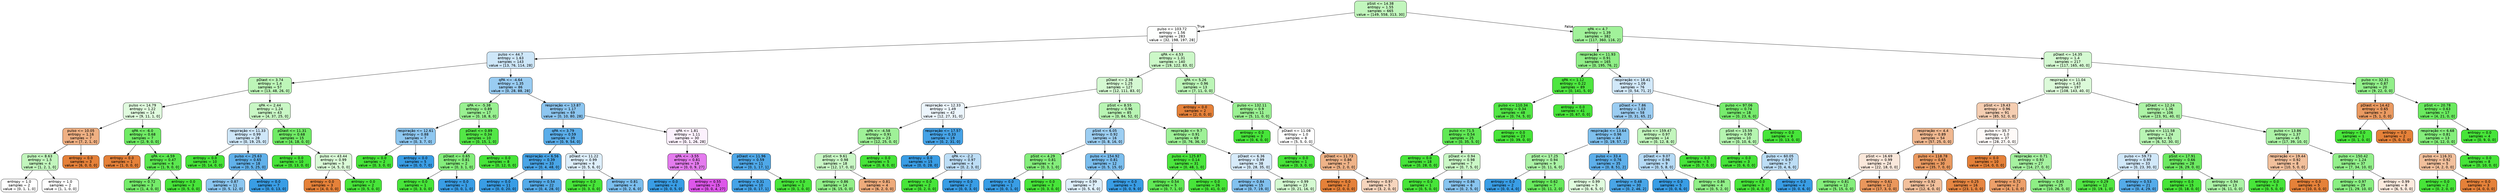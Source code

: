 digraph Tree {
node [shape=box, style="filled, rounded", color="black", fontname="helvetica"] ;
edge [fontname="helvetica"] ;
0 [label="pSist <= 14.38\nentropy = 1.55\nsamples = 665\nvalue = [149, 558, 313, 30]", fillcolor="#c2f6bd"] ;
1 [label="pulso <= 103.72\nentropy = 1.56\nsamples = 283\nvalue = [32, 198, 197, 28]", fillcolor="#fefffe"] ;
0 -> 1 [labeldistance=2.5, labelangle=45, headlabel="True"] ;
2 [label="pulso <= 44.7\nentropy = 1.63\nsamples = 143\nvalue = [13, 76, 114, 28]", fillcolor="#cee7f9"] ;
1 -> 2 ;
3 [label="pDiast <= 3.74\nentropy = 1.4\nsamples = 57\nvalue = [13, 48, 26, 0]", fillcolor="#bdf6b8"] ;
2 -> 3 ;
4 [label="pulso <= 14.79\nentropy = 1.22\nsamples = 14\nvalue = [9, 11, 1, 0]", fillcolor="#e0fbde"] ;
3 -> 4 ;
5 [label="pulso <= 10.05\nentropy = 1.16\nsamples = 7\nvalue = [7, 2, 1, 0]", fillcolor="#efb083"] ;
4 -> 5 ;
6 [label="pulso <= 8.63\nentropy = 1.5\nsamples = 4\nvalue = [1, 2, 1, 0]", fillcolor="#c2f6bd"] ;
5 -> 6 ;
7 [label="entropy = 1.0\nsamples = 2\nvalue = [0, 1, 1, 0]", fillcolor="#ffffff"] ;
6 -> 7 ;
8 [label="entropy = 1.0\nsamples = 2\nvalue = [1, 1, 0, 0]", fillcolor="#ffffff"] ;
6 -> 8 ;
9 [label="entropy = 0.0\nsamples = 3\nvalue = [6, 0, 0, 0]", fillcolor="#e58139"] ;
5 -> 9 ;
10 [label="qPA <= -6.0\nentropy = 0.68\nsamples = 7\nvalue = [2, 9, 0, 0]", fillcolor="#70eb65"] ;
4 -> 10 ;
11 [label="entropy = 0.0\nsamples = 1\nvalue = [1, 0, 0, 0]", fillcolor="#e58139"] ;
10 -> 11 ;
12 [label="qPA <= -4.59\nentropy = 0.47\nsamples = 6\nvalue = [1, 9, 0, 0]", fillcolor="#5be84f"] ;
10 -> 12 ;
13 [label="entropy = 0.72\nsamples = 3\nvalue = [1, 4, 0, 0]", fillcolor="#75ec6a"] ;
12 -> 13 ;
14 [label="entropy = 0.0\nsamples = 3\nvalue = [0, 5, 0, 0]", fillcolor="#47e539"] ;
12 -> 14 ;
15 [label="qPA <= 2.44\nentropy = 1.24\nsamples = 43\nvalue = [4, 37, 25, 0]", fillcolor="#c9f7c5"] ;
3 -> 15 ;
16 [label="respiração <= 11.33\nentropy = 0.99\nsamples = 28\nvalue = [0, 19, 25, 0]", fillcolor="#cfe7f9"] ;
15 -> 16 ;
17 [label="entropy = 0.0\nsamples = 10\nvalue = [0, 14, 0, 0]", fillcolor="#47e539"] ;
16 -> 17 ;
18 [label="pulso <= 25.63\nentropy = 0.65\nsamples = 18\nvalue = [0, 5, 25, 0]", fillcolor="#61b1ea"] ;
16 -> 18 ;
19 [label="entropy = 0.87\nsamples = 11\nvalue = [0, 5, 12, 0]", fillcolor="#8bc6f0"] ;
18 -> 19 ;
20 [label="entropy = 0.0\nsamples = 7\nvalue = [0, 0, 13, 0]", fillcolor="#399de5"] ;
18 -> 20 ;
21 [label="pDiast <= 11.31\nentropy = 0.68\nsamples = 15\nvalue = [4, 18, 0, 0]", fillcolor="#70eb65"] ;
15 -> 21 ;
22 [label="entropy = 0.0\nsamples = 10\nvalue = [0, 13, 0, 0]", fillcolor="#47e539"] ;
21 -> 22 ;
23 [label="pulso <= 43.44\nentropy = 0.99\nsamples = 5\nvalue = [4, 5, 0, 0]", fillcolor="#dafad7"] ;
21 -> 23 ;
24 [label="entropy = 0.0\nsamples = 3\nvalue = [4, 0, 0, 0]", fillcolor="#e58139"] ;
23 -> 24 ;
25 [label="entropy = 0.0\nsamples = 2\nvalue = [0, 5, 0, 0]", fillcolor="#47e539"] ;
23 -> 25 ;
26 [label="qPA <= -4.64\nentropy = 1.35\nsamples = 86\nvalue = [0, 28, 88, 28]", fillcolor="#99ccf2"] ;
2 -> 26 ;
27 [label="qPA <= -5.38\nentropy = 0.89\nsamples = 17\nvalue = [0, 18, 8, 0]", fillcolor="#99f191"] ;
26 -> 27 ;
28 [label="respiração <= 12.61\nentropy = 0.88\nsamples = 7\nvalue = [0, 3, 7, 0]", fillcolor="#8ec7f0"] ;
27 -> 28 ;
29 [label="entropy = 0.0\nsamples = 2\nvalue = [0, 3, 0, 0]", fillcolor="#47e539"] ;
28 -> 29 ;
30 [label="entropy = 0.0\nsamples = 5\nvalue = [0, 0, 7, 0]", fillcolor="#399de5"] ;
28 -> 30 ;
31 [label="pDiast <= 0.89\nentropy = 0.34\nsamples = 10\nvalue = [0, 15, 1, 0]", fillcolor="#53e746"] ;
27 -> 31 ;
32 [label="pDiast <= 0.65\nentropy = 0.81\nsamples = 2\nvalue = [0, 3, 1, 0]", fillcolor="#84ee7b"] ;
31 -> 32 ;
33 [label="entropy = 0.0\nsamples = 1\nvalue = [0, 3, 0, 0]", fillcolor="#47e539"] ;
32 -> 33 ;
34 [label="entropy = 0.0\nsamples = 1\nvalue = [0, 0, 1, 0]", fillcolor="#399de5"] ;
32 -> 34 ;
35 [label="entropy = 0.0\nsamples = 8\nvalue = [0, 12, 0, 0]", fillcolor="#47e539"] ;
31 -> 35 ;
36 [label="respiração <= 13.87\nentropy = 1.17\nsamples = 69\nvalue = [0, 10, 80, 28]", fillcolor="#8dc6f0"] ;
26 -> 36 ;
37 [label="qPA <= 3.79\nentropy = 0.59\nsamples = 39\nvalue = [0, 9, 54, 0]", fillcolor="#5aade9"] ;
36 -> 37 ;
38 [label="respiração <= 6.56\nentropy = 0.39\nsamples = 33\nvalue = [0, 4, 48, 0]", fillcolor="#49a5e7"] ;
37 -> 38 ;
39 [label="entropy = 0.0\nsamples = 11\nvalue = [0, 0, 20, 0]", fillcolor="#399de5"] ;
38 -> 39 ;
40 [label="entropy = 0.54\nsamples = 22\nvalue = [0, 4, 28, 0]", fillcolor="#55abe9"] ;
38 -> 40 ;
41 [label="pDiast <= 11.22\nentropy = 0.99\nsamples = 6\nvalue = [0, 5, 6, 0]", fillcolor="#deeffb"] ;
37 -> 41 ;
42 [label="entropy = 0.0\nsamples = 2\nvalue = [0, 3, 0, 0]", fillcolor="#47e539"] ;
41 -> 42 ;
43 [label="entropy = 0.81\nsamples = 4\nvalue = [0, 2, 6, 0]", fillcolor="#7bbeee"] ;
41 -> 43 ;
44 [label="qPA <= 1.81\nentropy = 1.11\nsamples = 30\nvalue = [0, 1, 26, 28]", fillcolor="#fcf1fd"] ;
36 -> 44 ;
45 [label="qPA <= -3.55\nentropy = 0.81\nsamples = 19\nvalue = [0, 0, 9, 27]", fillcolor="#e47bee"] ;
44 -> 45 ;
46 [label="entropy = 0.0\nsamples = 4\nvalue = [0, 0, 5, 0]", fillcolor="#399de5"] ;
45 -> 46 ;
47 [label="entropy = 0.55\nsamples = 15\nvalue = [0, 0, 4, 27]", fillcolor="#dd56e9"] ;
45 -> 47 ;
48 [label="pDiast <= 11.96\nentropy = 0.59\nsamples = 11\nvalue = [0, 1, 17, 1]", fillcolor="#4fa8e8"] ;
44 -> 48 ;
49 [label="entropy = 0.31\nsamples = 10\nvalue = [0, 0, 17, 1]", fillcolor="#45a3e7"] ;
48 -> 49 ;
50 [label="entropy = 0.0\nsamples = 1\nvalue = [0, 1, 0, 0]", fillcolor="#47e539"] ;
48 -> 50 ;
51 [label="qPA <= 4.53\nentropy = 1.31\nsamples = 140\nvalue = [19, 122, 83, 0]", fillcolor="#ccf8c8"] ;
1 -> 51 ;
52 [label="pDiast <= 2.38\nentropy = 1.25\nsamples = 127\nvalue = [12, 111, 83, 0]", fillcolor="#d5f9d2"] ;
51 -> 52 ;
53 [label="respiração <= 12.33\nentropy = 1.49\nsamples = 42\nvalue = [12, 27, 31, 0]", fillcolor="#edf6fd"] ;
52 -> 53 ;
54 [label="qPA <= -4.58\nentropy = 0.91\nsamples = 23\nvalue = [12, 25, 0, 0]", fillcolor="#9ff198"] ;
53 -> 54 ;
55 [label="pSist <= 9.61\nentropy = 0.98\nsamples = 18\nvalue = [12, 17, 0, 0]", fillcolor="#c9f7c5"] ;
54 -> 55 ;
56 [label="entropy = 0.86\nsamples = 14\nvalue = [6, 15, 0, 0]", fillcolor="#91ef88"] ;
55 -> 56 ;
57 [label="entropy = 0.81\nsamples = 4\nvalue = [6, 2, 0, 0]", fillcolor="#eeab7b"] ;
55 -> 57 ;
58 [label="entropy = 0.0\nsamples = 5\nvalue = [0, 8, 0, 0]", fillcolor="#47e539"] ;
54 -> 58 ;
59 [label="respiração <= 17.57\nentropy = 0.33\nsamples = 19\nvalue = [0, 2, 31, 0]", fillcolor="#46a3e7"] ;
53 -> 59 ;
60 [label="entropy = 0.0\nsamples = 15\nvalue = [0, 0, 28, 0]", fillcolor="#399de5"] ;
59 -> 60 ;
61 [label="qPA <= -2.2\nentropy = 0.97\nsamples = 4\nvalue = [0, 2, 3, 0]", fillcolor="#bddef6"] ;
59 -> 61 ;
62 [label="entropy = 0.0\nsamples = 2\nvalue = [0, 2, 0, 0]", fillcolor="#47e539"] ;
61 -> 62 ;
63 [label="entropy = 0.0\nsamples = 2\nvalue = [0, 0, 3, 0]", fillcolor="#399de5"] ;
61 -> 63 ;
64 [label="pSist <= 8.55\nentropy = 0.96\nsamples = 85\nvalue = [0, 84, 52, 0]", fillcolor="#b9f5b4"] ;
52 -> 64 ;
65 [label="pSist <= 6.05\nentropy = 0.92\nsamples = 16\nvalue = [0, 8, 16, 0]", fillcolor="#9ccef2"] ;
64 -> 65 ;
66 [label="pSist <= 4.29\nentropy = 0.81\nsamples = 4\nvalue = [0, 3, 1, 0]", fillcolor="#84ee7b"] ;
65 -> 66 ;
67 [label="entropy = 0.0\nsamples = 1\nvalue = [0, 0, 1, 0]", fillcolor="#399de5"] ;
66 -> 67 ;
68 [label="entropy = 0.0\nsamples = 3\nvalue = [0, 3, 0, 0]", fillcolor="#47e539"] ;
66 -> 68 ;
69 [label="pulso <= 154.92\nentropy = 0.81\nsamples = 12\nvalue = [0, 5, 15, 0]", fillcolor="#7bbeee"] ;
65 -> 69 ;
70 [label="entropy = 0.99\nsamples = 7\nvalue = [0, 5, 6, 0]", fillcolor="#deeffb"] ;
69 -> 70 ;
71 [label="entropy = 0.0\nsamples = 5\nvalue = [0, 0, 9, 0]", fillcolor="#399de5"] ;
69 -> 71 ;
72 [label="respiração <= 9.7\nentropy = 0.91\nsamples = 69\nvalue = [0, 76, 36, 0]", fillcolor="#9ef197"] ;
64 -> 72 ;
73 [label="pulso <= 125.87\nentropy = 0.14\nsamples = 31\nvalue = [0, 48, 1, 0]", fillcolor="#4be63d"] ;
72 -> 73 ;
74 [label="entropy = 0.54\nsamples = 5\nvalue = [0, 7, 1, 0]", fillcolor="#61e955"] ;
73 -> 74 ;
75 [label="entropy = 0.0\nsamples = 26\nvalue = [0, 41, 0, 0]", fillcolor="#47e539"] ;
73 -> 75 ;
76 [label="pDiast <= 6.36\nentropy = 0.99\nsamples = 38\nvalue = [0, 28, 35, 0]", fillcolor="#d7ebfa"] ;
72 -> 76 ;
77 [label="entropy = 0.84\nsamples = 15\nvalue = [0, 7, 19, 0]", fillcolor="#82c1ef"] ;
76 -> 77 ;
78 [label="entropy = 0.99\nsamples = 23\nvalue = [0, 21, 16, 0]", fillcolor="#d3f9d0"] ;
76 -> 78 ;
79 [label="qPA <= 5.26\nentropy = 0.96\nsamples = 13\nvalue = [7, 11, 0, 0]", fillcolor="#bcf6b7"] ;
51 -> 79 ;
80 [label="entropy = 0.0\nsamples = 2\nvalue = [2, 0, 0, 0]", fillcolor="#e58139"] ;
79 -> 80 ;
81 [label="pulso <= 132.11\nentropy = 0.9\nsamples = 11\nvalue = [5, 11, 0, 0]", fillcolor="#9bf193"] ;
79 -> 81 ;
82 [label="entropy = 0.0\nsamples = 3\nvalue = [0, 6, 0, 0]", fillcolor="#47e539"] ;
81 -> 82 ;
83 [label="pDiast <= 11.08\nentropy = 1.0\nsamples = 8\nvalue = [5, 5, 0, 0]", fillcolor="#ffffff"] ;
81 -> 83 ;
84 [label="entropy = 0.0\nsamples = 1\nvalue = [0, 3, 0, 0]", fillcolor="#47e539"] ;
83 -> 84 ;
85 [label="pDiast <= 11.73\nentropy = 0.86\nsamples = 7\nvalue = [5, 2, 0, 0]", fillcolor="#efb388"] ;
83 -> 85 ;
86 [label="entropy = 0.0\nsamples = 2\nvalue = [2, 0, 0, 0]", fillcolor="#e58139"] ;
85 -> 86 ;
87 [label="entropy = 0.97\nsamples = 5\nvalue = [3, 2, 0, 0]", fillcolor="#f6d5bd"] ;
85 -> 87 ;
88 [label="qPA <= 4.7\nentropy = 1.39\nsamples = 382\nvalue = [117, 360, 116, 2]", fillcolor="#a1f29a"] ;
0 -> 88 [labeldistance=2.5, labelangle=-45, headlabel="False"] ;
89 [label="respiração <= 11.93\nentropy = 0.91\nsamples = 165\nvalue = [0, 195, 76, 2]", fillcolor="#90ef87"] ;
88 -> 89 ;
90 [label="qPA <= 1.12\nentropy = 0.22\nsamples = 89\nvalue = [0, 141, 5, 0]", fillcolor="#4ee640"] ;
89 -> 90 ;
91 [label="pulso <= 110.34\nentropy = 0.34\nsamples = 48\nvalue = [0, 74, 5, 0]", fillcolor="#53e746"] ;
90 -> 91 ;
92 [label="pulso <= 71.5\nentropy = 0.54\nsamples = 25\nvalue = [0, 35, 5, 0]", fillcolor="#61e955"] ;
91 -> 92 ;
93 [label="entropy = 0.0\nsamples = 18\nvalue = [0, 28, 0, 0]", fillcolor="#47e539"] ;
92 -> 93 ;
94 [label="pDiast <= 0.94\nentropy = 0.98\nsamples = 7\nvalue = [0, 7, 5, 0]", fillcolor="#caf8c6"] ;
92 -> 94 ;
95 [label="entropy = 0.0\nsamples = 1\nvalue = [0, 5, 0, 0]", fillcolor="#47e539"] ;
94 -> 95 ;
96 [label="entropy = 0.86\nsamples = 6\nvalue = [0, 2, 5, 0]", fillcolor="#88c4ef"] ;
94 -> 96 ;
97 [label="entropy = 0.0\nsamples = 23\nvalue = [0, 39, 0, 0]", fillcolor="#47e539"] ;
91 -> 97 ;
98 [label="entropy = 0.0\nsamples = 41\nvalue = [0, 67, 0, 0]", fillcolor="#47e539"] ;
90 -> 98 ;
99 [label="respiração <= 18.41\nentropy = 1.09\nsamples = 76\nvalue = [0, 54, 71, 2]", fillcolor="#d1e8f9"] ;
89 -> 99 ;
100 [label="pDiast <= 7.86\nentropy = 1.03\nsamples = 58\nvalue = [0, 31, 65, 2]", fillcolor="#9bcdf2"] ;
99 -> 100 ;
101 [label="respiração <= 13.64\nentropy = 0.96\nsamples = 44\nvalue = [0, 19, 57, 2]", fillcolor="#7fc0ee"] ;
100 -> 101 ;
102 [label="pSist <= 17.25\nentropy = 0.94\nsamples = 9\nvalue = [0, 11, 6, 0]", fillcolor="#abf3a5"] ;
101 -> 102 ;
103 [label="entropy = 0.0\nsamples = 2\nvalue = [0, 0, 4, 0]", fillcolor="#399de5"] ;
102 -> 103 ;
104 [label="entropy = 0.62\nsamples = 7\nvalue = [0, 11, 2, 0]", fillcolor="#68ea5d"] ;
102 -> 104 ;
105 [label="pulso <= 33.4\nentropy = 0.76\nsamples = 35\nvalue = [0, 8, 51, 2]", fillcolor="#5eafea"] ;
101 -> 105 ;
106 [label="entropy = 0.99\nsamples = 5\nvalue = [0, 6, 5, 0]", fillcolor="#e0fbde"] ;
105 -> 106 ;
107 [label="entropy = 0.48\nsamples = 30\nvalue = [0, 2, 46, 2]", fillcolor="#49a5e7"] ;
105 -> 107 ;
108 [label="pulso <= 159.47\nentropy = 0.97\nsamples = 14\nvalue = [0, 12, 8, 0]", fillcolor="#c2f6bd"] ;
100 -> 108 ;
109 [label="pDiast <= 9.07\nentropy = 0.96\nsamples = 9\nvalue = [0, 5, 8, 0]", fillcolor="#b5daf5"] ;
108 -> 109 ;
110 [label="entropy = 0.0\nsamples = 5\nvalue = [0, 0, 6, 0]", fillcolor="#399de5"] ;
109 -> 110 ;
111 [label="entropy = 0.86\nsamples = 4\nvalue = [0, 5, 2, 0]", fillcolor="#91ef88"] ;
109 -> 111 ;
112 [label="entropy = 0.0\nsamples = 5\nvalue = [0, 7, 0, 0]", fillcolor="#47e539"] ;
108 -> 112 ;
113 [label="pulso <= 97.06\nentropy = 0.74\nsamples = 18\nvalue = [0, 23, 6, 0]", fillcolor="#77ec6d"] ;
99 -> 113 ;
114 [label="pSist <= 15.59\nentropy = 0.95\nsamples = 10\nvalue = [0, 10, 6, 0]", fillcolor="#b5f5b0"] ;
113 -> 114 ;
115 [label="entropy = 0.0\nsamples = 3\nvalue = [0, 6, 0, 0]", fillcolor="#47e539"] ;
114 -> 115 ;
116 [label="pulso <= 60.05\nentropy = 0.97\nsamples = 7\nvalue = [0, 4, 6, 0]", fillcolor="#bddef6"] ;
114 -> 116 ;
117 [label="entropy = 0.0\nsamples = 3\nvalue = [0, 4, 0, 0]", fillcolor="#47e539"] ;
116 -> 117 ;
118 [label="entropy = 0.0\nsamples = 4\nvalue = [0, 0, 6, 0]", fillcolor="#399de5"] ;
116 -> 118 ;
119 [label="entropy = 0.0\nsamples = 8\nvalue = [0, 13, 0, 0]", fillcolor="#47e539"] ;
113 -> 119 ;
120 [label="pDiast <= 14.35\nentropy = 1.4\nsamples = 217\nvalue = [117, 165, 40, 0]", fillcolor="#d4f9d1"] ;
88 -> 120 ;
121 [label="respiração <= 11.04\nentropy = 1.43\nsamples = 197\nvalue = [108, 143, 40, 0]", fillcolor="#dcfad9"] ;
120 -> 121 ;
122 [label="pSist <= 19.43\nentropy = 0.96\nsamples = 91\nvalue = [85, 52, 0, 0]", fillcolor="#f5ceb2"] ;
121 -> 122 ;
123 [label="respiração <= 4.4\nentropy = 0.89\nsamples = 54\nvalue = [57, 25, 0, 0]", fillcolor="#f0b890"] ;
122 -> 123 ;
124 [label="pSist <= 16.69\nentropy = 0.99\nsamples = 24\nvalue = [22, 18, 0, 0]", fillcolor="#fae8db"] ;
123 -> 124 ;
125 [label="entropy = 0.81\nsamples = 12\nvalue = [5, 15, 0, 0]", fillcolor="#84ee7b"] ;
124 -> 125 ;
126 [label="entropy = 0.61\nsamples = 12\nvalue = [17, 3, 0, 0]", fillcolor="#ea975c"] ;
124 -> 126 ;
127 [label="pulso <= 118.78\nentropy = 0.65\nsamples = 30\nvalue = [35, 7, 0, 0]", fillcolor="#ea9a61"] ;
123 -> 127 ;
128 [label="entropy = 0.92\nsamples = 14\nvalue = [12, 6, 0, 0]", fillcolor="#f2c09c"] ;
127 -> 128 ;
129 [label="entropy = 0.25\nsamples = 16\nvalue = [23, 1, 0, 0]", fillcolor="#e68642"] ;
127 -> 129 ;
130 [label="pulso <= 35.7\nentropy = 1.0\nsamples = 37\nvalue = [28, 27, 0, 0]", fillcolor="#fefaf8"] ;
122 -> 130 ;
131 [label="entropy = 0.0\nsamples = 10\nvalue = [14, 0, 0, 0]", fillcolor="#e58139"] ;
130 -> 131 ;
132 [label="respiração <= 0.71\nentropy = 0.93\nsamples = 27\nvalue = [14, 27, 0, 0]", fillcolor="#a6f2a0"] ;
130 -> 132 ;
133 [label="entropy = 0.72\nsamples = 2\nvalue = [4, 1, 0, 0]", fillcolor="#eca06a"] ;
132 -> 133 ;
134 [label="entropy = 0.85\nsamples = 25\nvalue = [10, 26, 0, 0]", fillcolor="#8eef85"] ;
132 -> 134 ;
135 [label="pDiast <= 12.24\nentropy = 1.36\nsamples = 106\nvalue = [23, 91, 40, 0]", fillcolor="#adf3a6"] ;
121 -> 135 ;
136 [label="pulso <= 111.58\nentropy = 1.24\nsamples = 61\nvalue = [6, 52, 30, 0]", fillcolor="#b9f5b4"] ;
135 -> 136 ;
137 [label="pulso <= 59.73\nentropy = 0.99\nsamples = 33\nvalue = [0, 23, 30, 0]", fillcolor="#d1e8f9"] ;
136 -> 137 ;
138 [label="entropy = 0.29\nsamples = 12\nvalue = [0, 19, 1, 0]", fillcolor="#51e643"] ;
137 -> 138 ;
139 [label="entropy = 0.53\nsamples = 21\nvalue = [0, 4, 29, 0]", fillcolor="#54abe9"] ;
137 -> 139 ;
140 [label="pSist <= 17.91\nentropy = 0.66\nsamples = 28\nvalue = [6, 29, 0, 0]", fillcolor="#6dea62"] ;
136 -> 140 ;
141 [label="entropy = 0.0\nsamples = 15\nvalue = [0, 18, 0, 0]", fillcolor="#47e539"] ;
140 -> 141 ;
142 [label="entropy = 0.94\nsamples = 13\nvalue = [6, 11, 0, 0]", fillcolor="#abf3a5"] ;
140 -> 142 ;
143 [label="pulso <= 13.86\nentropy = 1.37\nsamples = 45\nvalue = [17, 39, 10, 0]", fillcolor="#acf3a6"] ;
135 -> 143 ;
144 [label="respiração <= 19.44\nentropy = 0.92\nsamples = 8\nvalue = [10, 5, 0, 0]", fillcolor="#f2c09c"] ;
143 -> 144 ;
145 [label="entropy = 0.0\nsamples = 3\nvalue = [0, 5, 0, 0]", fillcolor="#47e539"] ;
144 -> 145 ;
146 [label="entropy = 0.0\nsamples = 5\nvalue = [10, 0, 0, 0]", fillcolor="#e58139"] ;
144 -> 146 ;
147 [label="pulso <= 150.42\nentropy = 1.24\nsamples = 37\nvalue = [7, 34, 10, 0]", fillcolor="#93f08b"] ;
143 -> 147 ;
148 [label="entropy = 0.97\nsamples = 29\nvalue = [1, 29, 10, 0]", fillcolor="#8aef82"] ;
147 -> 148 ;
149 [label="entropy = 0.99\nsamples = 8\nvalue = [6, 5, 0, 0]", fillcolor="#fbeade"] ;
147 -> 149 ;
150 [label="pulso <= 32.31\nentropy = 0.87\nsamples = 20\nvalue = [9, 22, 0, 0]", fillcolor="#92f08a"] ;
120 -> 150 ;
151 [label="pDiast <= 14.42\nentropy = 0.65\nsamples = 3\nvalue = [5, 1, 0, 0]", fillcolor="#ea9a61"] ;
150 -> 151 ;
152 [label="entropy = 0.0\nsamples = 1\nvalue = [0, 1, 0, 0]", fillcolor="#47e539"] ;
151 -> 152 ;
153 [label="entropy = 0.0\nsamples = 2\nvalue = [5, 0, 0, 0]", fillcolor="#e58139"] ;
151 -> 153 ;
154 [label="pSist <= 20.78\nentropy = 0.63\nsamples = 17\nvalue = [4, 21, 0, 0]", fillcolor="#6aea5f"] ;
150 -> 154 ;
155 [label="respiração <= 6.68\nentropy = 0.81\nsamples = 13\nvalue = [4, 12, 0, 0]", fillcolor="#84ee7b"] ;
154 -> 155 ;
156 [label="pulso <= 116.31\nentropy = 0.92\nsamples = 5\nvalue = [4, 2, 0, 0]", fillcolor="#f2c09c"] ;
155 -> 156 ;
157 [label="entropy = 0.0\nsamples = 2\nvalue = [0, 2, 0, 0]", fillcolor="#47e539"] ;
156 -> 157 ;
158 [label="entropy = 0.0\nsamples = 3\nvalue = [4, 0, 0, 0]", fillcolor="#e58139"] ;
156 -> 158 ;
159 [label="entropy = 0.0\nsamples = 8\nvalue = [0, 10, 0, 0]", fillcolor="#47e539"] ;
155 -> 159 ;
160 [label="entropy = 0.0\nsamples = 4\nvalue = [0, 9, 0, 0]", fillcolor="#47e539"] ;
154 -> 160 ;
}